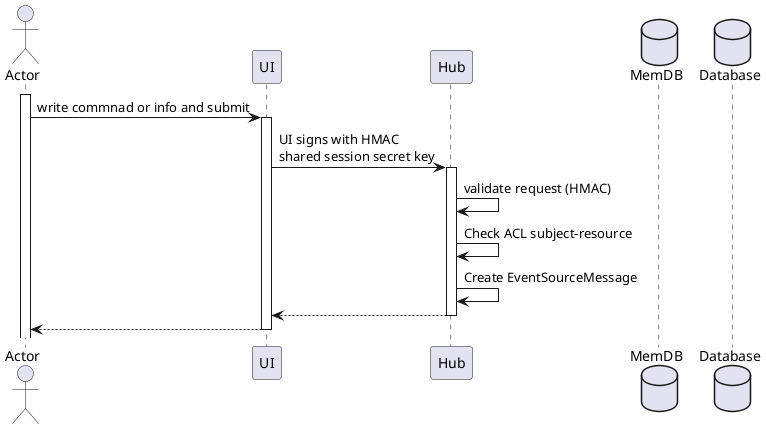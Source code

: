 @startuml "Auth Process Activity"

actor       Actor       as usr
participant UI          as ui
participant Hub         as hub
database    MemDB       as mdb
database    Database    as db

activate usr

usr -> ui : write commnad or info and submit
activate ui 
ui  ->hub : UI signs with HMAC\nshared session secret key
activate hub
hub -> hub: validate request (HMAC)
hub -> hub: Check ACL subject-resource
hub -> hub: Create EventSourceMessage


return
return
 


@enduml